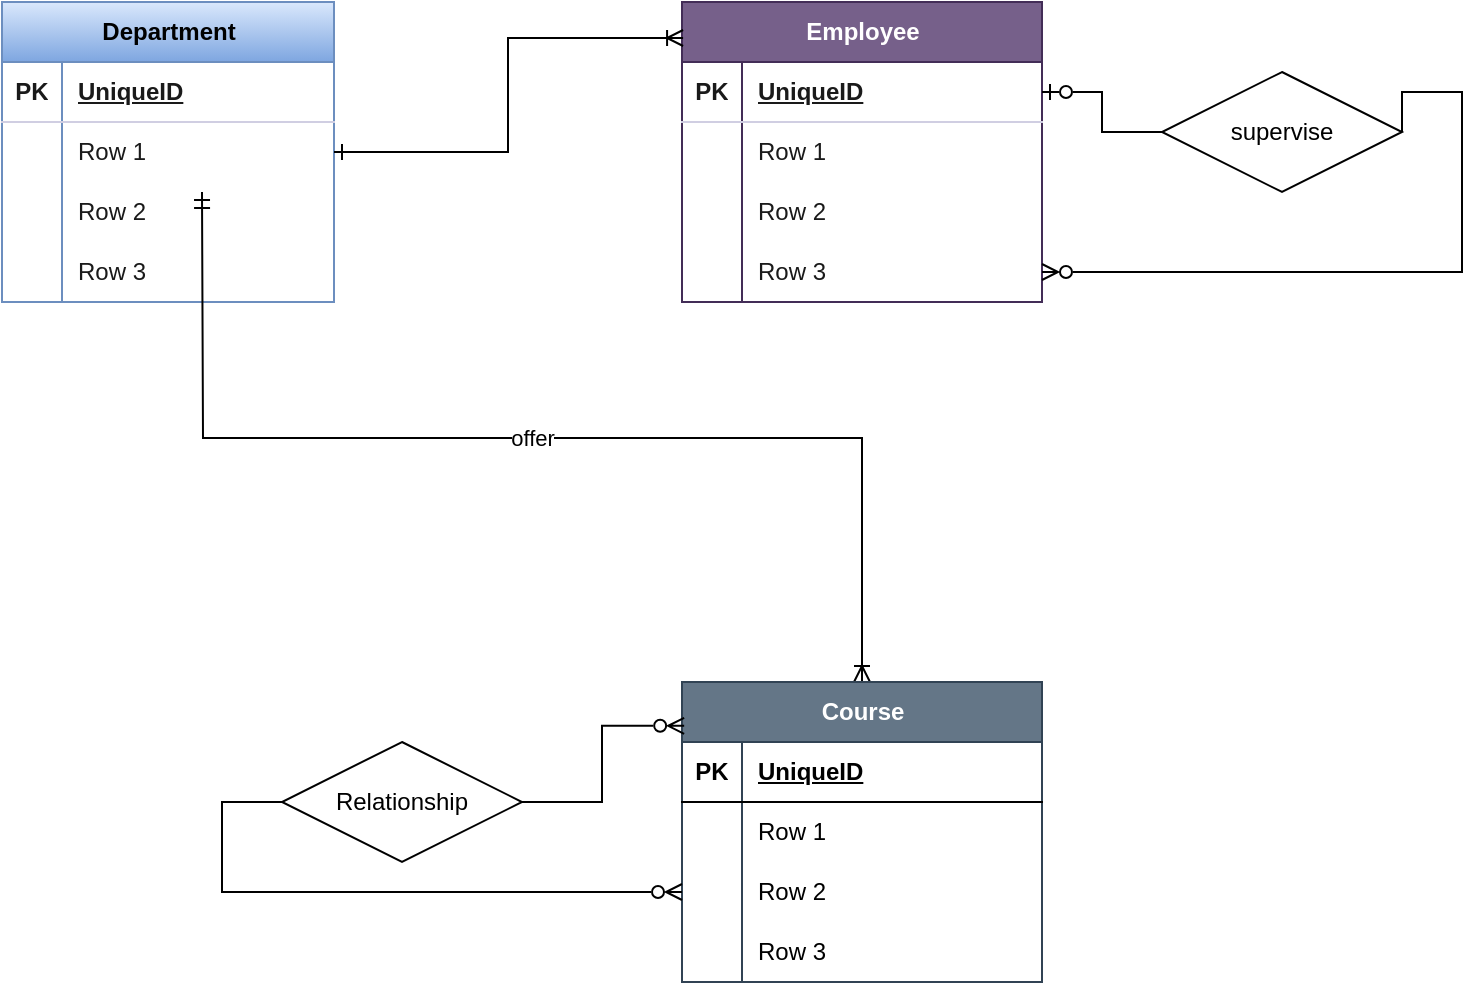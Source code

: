 <mxfile version="24.7.16">
  <diagram name="Page-1" id="TOHYXc9gKGRIgyujI_wf">
    <mxGraphModel dx="1036" dy="542" grid="1" gridSize="10" guides="1" tooltips="1" connect="1" arrows="1" fold="1" page="1" pageScale="1" pageWidth="827" pageHeight="1169" math="0" shadow="0">
      <root>
        <mxCell id="0" />
        <mxCell id="1" parent="0" />
        <mxCell id="8PFzOzbw8chJUYDFBhXJ-1" value="Department" style="shape=table;startSize=30;container=1;collapsible=1;childLayout=tableLayout;fixedRows=1;rowLines=0;fontStyle=1;align=center;resizeLast=1;html=1;fillColor=#dae8fc;strokeColor=#6c8ebf;gradientColor=#7ea6e0;" parent="1" vertex="1">
          <mxGeometry x="280" y="140" width="166" height="150" as="geometry" />
        </mxCell>
        <mxCell id="8PFzOzbw8chJUYDFBhXJ-2" value="" style="shape=tableRow;horizontal=0;startSize=0;swimlaneHead=0;swimlaneBody=0;fillColor=none;collapsible=0;dropTarget=0;points=[[0,0.5],[1,0.5]];portConstraint=eastwest;top=0;left=0;right=0;bottom=1;strokeColor=#D0CEE2;fontColor=#1A1A1A;" parent="8PFzOzbw8chJUYDFBhXJ-1" vertex="1">
          <mxGeometry y="30" width="166" height="30" as="geometry" />
        </mxCell>
        <mxCell id="8PFzOzbw8chJUYDFBhXJ-3" value="PK" style="shape=partialRectangle;connectable=0;fillColor=none;top=0;left=0;bottom=0;right=0;fontStyle=1;overflow=hidden;whiteSpace=wrap;html=1;strokeColor=#D0CEE2;fontColor=#1A1A1A;" parent="8PFzOzbw8chJUYDFBhXJ-2" vertex="1">
          <mxGeometry width="30" height="30" as="geometry">
            <mxRectangle width="30" height="30" as="alternateBounds" />
          </mxGeometry>
        </mxCell>
        <mxCell id="8PFzOzbw8chJUYDFBhXJ-4" value="UniqueID" style="shape=partialRectangle;connectable=0;fillColor=none;top=0;left=0;bottom=0;right=0;align=left;spacingLeft=6;fontStyle=5;overflow=hidden;whiteSpace=wrap;html=1;strokeColor=#D0CEE2;fontColor=#1A1A1A;" parent="8PFzOzbw8chJUYDFBhXJ-2" vertex="1">
          <mxGeometry x="30" width="136" height="30" as="geometry">
            <mxRectangle width="136" height="30" as="alternateBounds" />
          </mxGeometry>
        </mxCell>
        <mxCell id="8PFzOzbw8chJUYDFBhXJ-5" value="" style="shape=tableRow;horizontal=0;startSize=0;swimlaneHead=0;swimlaneBody=0;fillColor=none;collapsible=0;dropTarget=0;points=[[0,0.5],[1,0.5]];portConstraint=eastwest;top=0;left=0;right=0;bottom=0;strokeColor=#D0CEE2;fontColor=#1A1A1A;" parent="8PFzOzbw8chJUYDFBhXJ-1" vertex="1">
          <mxGeometry y="60" width="166" height="30" as="geometry" />
        </mxCell>
        <mxCell id="8PFzOzbw8chJUYDFBhXJ-6" value="" style="shape=partialRectangle;connectable=0;fillColor=none;top=0;left=0;bottom=0;right=0;editable=1;overflow=hidden;whiteSpace=wrap;html=1;strokeColor=#D0CEE2;fontColor=#1A1A1A;" parent="8PFzOzbw8chJUYDFBhXJ-5" vertex="1">
          <mxGeometry width="30" height="30" as="geometry">
            <mxRectangle width="30" height="30" as="alternateBounds" />
          </mxGeometry>
        </mxCell>
        <mxCell id="8PFzOzbw8chJUYDFBhXJ-7" value="Row 1" style="shape=partialRectangle;connectable=0;fillColor=none;top=0;left=0;bottom=0;right=0;align=left;spacingLeft=6;overflow=hidden;whiteSpace=wrap;html=1;strokeColor=#D0CEE2;fontColor=#1A1A1A;" parent="8PFzOzbw8chJUYDFBhXJ-5" vertex="1">
          <mxGeometry x="30" width="136" height="30" as="geometry">
            <mxRectangle width="136" height="30" as="alternateBounds" />
          </mxGeometry>
        </mxCell>
        <mxCell id="8PFzOzbw8chJUYDFBhXJ-8" value="" style="shape=tableRow;horizontal=0;startSize=0;swimlaneHead=0;swimlaneBody=0;fillColor=none;collapsible=0;dropTarget=0;points=[[0,0.5],[1,0.5]];portConstraint=eastwest;top=0;left=0;right=0;bottom=0;strokeColor=#D0CEE2;fontColor=#1A1A1A;" parent="8PFzOzbw8chJUYDFBhXJ-1" vertex="1">
          <mxGeometry y="90" width="166" height="30" as="geometry" />
        </mxCell>
        <mxCell id="8PFzOzbw8chJUYDFBhXJ-9" value="" style="shape=partialRectangle;connectable=0;fillColor=none;top=0;left=0;bottom=0;right=0;editable=1;overflow=hidden;whiteSpace=wrap;html=1;strokeColor=#D0CEE2;fontColor=#1A1A1A;" parent="8PFzOzbw8chJUYDFBhXJ-8" vertex="1">
          <mxGeometry width="30" height="30" as="geometry">
            <mxRectangle width="30" height="30" as="alternateBounds" />
          </mxGeometry>
        </mxCell>
        <mxCell id="8PFzOzbw8chJUYDFBhXJ-10" value="Row 2" style="shape=partialRectangle;connectable=0;fillColor=none;top=0;left=0;bottom=0;right=0;align=left;spacingLeft=6;overflow=hidden;whiteSpace=wrap;html=1;strokeColor=#D0CEE2;fontColor=#1A1A1A;" parent="8PFzOzbw8chJUYDFBhXJ-8" vertex="1">
          <mxGeometry x="30" width="136" height="30" as="geometry">
            <mxRectangle width="136" height="30" as="alternateBounds" />
          </mxGeometry>
        </mxCell>
        <mxCell id="8PFzOzbw8chJUYDFBhXJ-11" value="" style="shape=tableRow;horizontal=0;startSize=0;swimlaneHead=0;swimlaneBody=0;fillColor=none;collapsible=0;dropTarget=0;points=[[0,0.5],[1,0.5]];portConstraint=eastwest;top=0;left=0;right=0;bottom=0;strokeColor=#D0CEE2;fontColor=#1A1A1A;" parent="8PFzOzbw8chJUYDFBhXJ-1" vertex="1">
          <mxGeometry y="120" width="166" height="30" as="geometry" />
        </mxCell>
        <mxCell id="8PFzOzbw8chJUYDFBhXJ-12" value="" style="shape=partialRectangle;connectable=0;fillColor=none;top=0;left=0;bottom=0;right=0;editable=1;overflow=hidden;whiteSpace=wrap;html=1;strokeColor=#D0CEE2;fontColor=#1A1A1A;" parent="8PFzOzbw8chJUYDFBhXJ-11" vertex="1">
          <mxGeometry width="30" height="30" as="geometry">
            <mxRectangle width="30" height="30" as="alternateBounds" />
          </mxGeometry>
        </mxCell>
        <mxCell id="8PFzOzbw8chJUYDFBhXJ-13" value="Row 3" style="shape=partialRectangle;connectable=0;fillColor=none;top=0;left=0;bottom=0;right=0;align=left;spacingLeft=6;overflow=hidden;whiteSpace=wrap;html=1;strokeColor=#D0CEE2;fontColor=#1A1A1A;" parent="8PFzOzbw8chJUYDFBhXJ-11" vertex="1">
          <mxGeometry x="30" width="136" height="30" as="geometry">
            <mxRectangle width="136" height="30" as="alternateBounds" />
          </mxGeometry>
        </mxCell>
        <mxCell id="mZ8WS1246hpU3-eWZV8p-1" value="Employee" style="shape=table;startSize=30;container=1;collapsible=1;childLayout=tableLayout;fixedRows=1;rowLines=0;fontStyle=1;align=center;resizeLast=1;html=1;fillColor=#76608a;strokeColor=#432D57;fontColor=#ffffff;" vertex="1" parent="1">
          <mxGeometry x="620" y="140" width="180" height="150" as="geometry" />
        </mxCell>
        <mxCell id="mZ8WS1246hpU3-eWZV8p-2" value="" style="shape=tableRow;horizontal=0;startSize=0;swimlaneHead=0;swimlaneBody=0;fillColor=none;collapsible=0;dropTarget=0;points=[[0,0.5],[1,0.5]];portConstraint=eastwest;top=0;left=0;right=0;bottom=1;strokeColor=#D0CEE2;fontColor=#1A1A1A;" vertex="1" parent="mZ8WS1246hpU3-eWZV8p-1">
          <mxGeometry y="30" width="180" height="30" as="geometry" />
        </mxCell>
        <mxCell id="mZ8WS1246hpU3-eWZV8p-3" value="PK" style="shape=partialRectangle;connectable=0;fillColor=none;top=0;left=0;bottom=0;right=0;fontStyle=1;overflow=hidden;whiteSpace=wrap;html=1;strokeColor=#D0CEE2;fontColor=#1A1A1A;" vertex="1" parent="mZ8WS1246hpU3-eWZV8p-2">
          <mxGeometry width="30" height="30" as="geometry">
            <mxRectangle width="30" height="30" as="alternateBounds" />
          </mxGeometry>
        </mxCell>
        <mxCell id="mZ8WS1246hpU3-eWZV8p-4" value="UniqueID" style="shape=partialRectangle;connectable=0;fillColor=none;top=0;left=0;bottom=0;right=0;align=left;spacingLeft=6;fontStyle=5;overflow=hidden;whiteSpace=wrap;html=1;strokeColor=#D0CEE2;fontColor=#1A1A1A;" vertex="1" parent="mZ8WS1246hpU3-eWZV8p-2">
          <mxGeometry x="30" width="150" height="30" as="geometry">
            <mxRectangle width="150" height="30" as="alternateBounds" />
          </mxGeometry>
        </mxCell>
        <mxCell id="mZ8WS1246hpU3-eWZV8p-5" value="" style="shape=tableRow;horizontal=0;startSize=0;swimlaneHead=0;swimlaneBody=0;fillColor=none;collapsible=0;dropTarget=0;points=[[0,0.5],[1,0.5]];portConstraint=eastwest;top=0;left=0;right=0;bottom=0;strokeColor=#D0CEE2;fontColor=#1A1A1A;" vertex="1" parent="mZ8WS1246hpU3-eWZV8p-1">
          <mxGeometry y="60" width="180" height="30" as="geometry" />
        </mxCell>
        <mxCell id="mZ8WS1246hpU3-eWZV8p-6" value="" style="shape=partialRectangle;connectable=0;fillColor=none;top=0;left=0;bottom=0;right=0;editable=1;overflow=hidden;whiteSpace=wrap;html=1;strokeColor=#D0CEE2;fontColor=#1A1A1A;" vertex="1" parent="mZ8WS1246hpU3-eWZV8p-5">
          <mxGeometry width="30" height="30" as="geometry">
            <mxRectangle width="30" height="30" as="alternateBounds" />
          </mxGeometry>
        </mxCell>
        <mxCell id="mZ8WS1246hpU3-eWZV8p-7" value="Row 1" style="shape=partialRectangle;connectable=0;fillColor=none;top=0;left=0;bottom=0;right=0;align=left;spacingLeft=6;overflow=hidden;whiteSpace=wrap;html=1;strokeColor=#D0CEE2;fontColor=#1A1A1A;" vertex="1" parent="mZ8WS1246hpU3-eWZV8p-5">
          <mxGeometry x="30" width="150" height="30" as="geometry">
            <mxRectangle width="150" height="30" as="alternateBounds" />
          </mxGeometry>
        </mxCell>
        <mxCell id="mZ8WS1246hpU3-eWZV8p-8" value="" style="shape=tableRow;horizontal=0;startSize=0;swimlaneHead=0;swimlaneBody=0;fillColor=none;collapsible=0;dropTarget=0;points=[[0,0.5],[1,0.5]];portConstraint=eastwest;top=0;left=0;right=0;bottom=0;strokeColor=#D0CEE2;fontColor=#1A1A1A;" vertex="1" parent="mZ8WS1246hpU3-eWZV8p-1">
          <mxGeometry y="90" width="180" height="30" as="geometry" />
        </mxCell>
        <mxCell id="mZ8WS1246hpU3-eWZV8p-9" value="" style="shape=partialRectangle;connectable=0;fillColor=none;top=0;left=0;bottom=0;right=0;editable=1;overflow=hidden;whiteSpace=wrap;html=1;strokeColor=#D0CEE2;fontColor=#1A1A1A;" vertex="1" parent="mZ8WS1246hpU3-eWZV8p-8">
          <mxGeometry width="30" height="30" as="geometry">
            <mxRectangle width="30" height="30" as="alternateBounds" />
          </mxGeometry>
        </mxCell>
        <mxCell id="mZ8WS1246hpU3-eWZV8p-10" value="Row 2" style="shape=partialRectangle;connectable=0;fillColor=none;top=0;left=0;bottom=0;right=0;align=left;spacingLeft=6;overflow=hidden;whiteSpace=wrap;html=1;strokeColor=#D0CEE2;fontColor=#1A1A1A;" vertex="1" parent="mZ8WS1246hpU3-eWZV8p-8">
          <mxGeometry x="30" width="150" height="30" as="geometry">
            <mxRectangle width="150" height="30" as="alternateBounds" />
          </mxGeometry>
        </mxCell>
        <mxCell id="mZ8WS1246hpU3-eWZV8p-11" value="" style="shape=tableRow;horizontal=0;startSize=0;swimlaneHead=0;swimlaneBody=0;fillColor=none;collapsible=0;dropTarget=0;points=[[0,0.5],[1,0.5]];portConstraint=eastwest;top=0;left=0;right=0;bottom=0;strokeColor=#D0CEE2;fontColor=#1A1A1A;" vertex="1" parent="mZ8WS1246hpU3-eWZV8p-1">
          <mxGeometry y="120" width="180" height="30" as="geometry" />
        </mxCell>
        <mxCell id="mZ8WS1246hpU3-eWZV8p-12" value="" style="shape=partialRectangle;connectable=0;fillColor=none;top=0;left=0;bottom=0;right=0;editable=1;overflow=hidden;whiteSpace=wrap;html=1;strokeColor=#D0CEE2;fontColor=#1A1A1A;" vertex="1" parent="mZ8WS1246hpU3-eWZV8p-11">
          <mxGeometry width="30" height="30" as="geometry">
            <mxRectangle width="30" height="30" as="alternateBounds" />
          </mxGeometry>
        </mxCell>
        <mxCell id="mZ8WS1246hpU3-eWZV8p-13" value="Row 3" style="shape=partialRectangle;connectable=0;fillColor=none;top=0;left=0;bottom=0;right=0;align=left;spacingLeft=6;overflow=hidden;whiteSpace=wrap;html=1;strokeColor=#D0CEE2;fontColor=#1A1A1A;" vertex="1" parent="mZ8WS1246hpU3-eWZV8p-11">
          <mxGeometry x="30" width="150" height="30" as="geometry">
            <mxRectangle width="150" height="30" as="alternateBounds" />
          </mxGeometry>
        </mxCell>
        <mxCell id="mZ8WS1246hpU3-eWZV8p-14" style="edgeStyle=orthogonalEdgeStyle;rounded=0;orthogonalLoop=1;jettySize=auto;html=1;exitX=1;exitY=0.5;exitDx=0;exitDy=0;entryX=0.003;entryY=0.12;entryDx=0;entryDy=0;entryPerimeter=0;startArrow=ERone;startFill=0;endArrow=ERoneToMany;endFill=0;" edge="1" parent="1" source="8PFzOzbw8chJUYDFBhXJ-5" target="mZ8WS1246hpU3-eWZV8p-1">
          <mxGeometry relative="1" as="geometry" />
        </mxCell>
        <mxCell id="mZ8WS1246hpU3-eWZV8p-29" style="edgeStyle=orthogonalEdgeStyle;rounded=0;orthogonalLoop=1;jettySize=auto;html=1;startArrow=ERoneToMany;startFill=0;endArrow=ERmandOne;endFill=0;exitX=0.5;exitY=0;exitDx=0;exitDy=0;" edge="1" parent="1" source="mZ8WS1246hpU3-eWZV8p-16">
          <mxGeometry relative="1" as="geometry">
            <mxPoint x="730" y="390" as="sourcePoint" />
            <mxPoint x="380" y="235" as="targetPoint" />
          </mxGeometry>
        </mxCell>
        <mxCell id="mZ8WS1246hpU3-eWZV8p-44" value="offer" style="edgeLabel;html=1;align=center;verticalAlign=middle;resizable=0;points=[];" vertex="1" connectable="0" parent="mZ8WS1246hpU3-eWZV8p-29">
          <mxGeometry relative="1" as="geometry">
            <mxPoint as="offset" />
          </mxGeometry>
        </mxCell>
        <mxCell id="mZ8WS1246hpU3-eWZV8p-16" value="Course" style="shape=table;startSize=30;container=1;collapsible=1;childLayout=tableLayout;fixedRows=1;rowLines=0;fontStyle=1;align=center;resizeLast=1;html=1;fillColor=#647687;fontColor=#ffffff;strokeColor=#314354;" vertex="1" parent="1">
          <mxGeometry x="620" y="480" width="180" height="150" as="geometry" />
        </mxCell>
        <mxCell id="mZ8WS1246hpU3-eWZV8p-17" value="" style="shape=tableRow;horizontal=0;startSize=0;swimlaneHead=0;swimlaneBody=0;fillColor=none;collapsible=0;dropTarget=0;points=[[0,0.5],[1,0.5]];portConstraint=eastwest;top=0;left=0;right=0;bottom=1;" vertex="1" parent="mZ8WS1246hpU3-eWZV8p-16">
          <mxGeometry y="30" width="180" height="30" as="geometry" />
        </mxCell>
        <mxCell id="mZ8WS1246hpU3-eWZV8p-18" value="PK" style="shape=partialRectangle;connectable=0;fillColor=none;top=0;left=0;bottom=0;right=0;fontStyle=1;overflow=hidden;whiteSpace=wrap;html=1;" vertex="1" parent="mZ8WS1246hpU3-eWZV8p-17">
          <mxGeometry width="30" height="30" as="geometry">
            <mxRectangle width="30" height="30" as="alternateBounds" />
          </mxGeometry>
        </mxCell>
        <mxCell id="mZ8WS1246hpU3-eWZV8p-19" value="UniqueID" style="shape=partialRectangle;connectable=0;fillColor=none;top=0;left=0;bottom=0;right=0;align=left;spacingLeft=6;fontStyle=5;overflow=hidden;whiteSpace=wrap;html=1;" vertex="1" parent="mZ8WS1246hpU3-eWZV8p-17">
          <mxGeometry x="30" width="150" height="30" as="geometry">
            <mxRectangle width="150" height="30" as="alternateBounds" />
          </mxGeometry>
        </mxCell>
        <mxCell id="mZ8WS1246hpU3-eWZV8p-20" value="" style="shape=tableRow;horizontal=0;startSize=0;swimlaneHead=0;swimlaneBody=0;fillColor=none;collapsible=0;dropTarget=0;points=[[0,0.5],[1,0.5]];portConstraint=eastwest;top=0;left=0;right=0;bottom=0;" vertex="1" parent="mZ8WS1246hpU3-eWZV8p-16">
          <mxGeometry y="60" width="180" height="30" as="geometry" />
        </mxCell>
        <mxCell id="mZ8WS1246hpU3-eWZV8p-21" value="" style="shape=partialRectangle;connectable=0;fillColor=none;top=0;left=0;bottom=0;right=0;editable=1;overflow=hidden;whiteSpace=wrap;html=1;" vertex="1" parent="mZ8WS1246hpU3-eWZV8p-20">
          <mxGeometry width="30" height="30" as="geometry">
            <mxRectangle width="30" height="30" as="alternateBounds" />
          </mxGeometry>
        </mxCell>
        <mxCell id="mZ8WS1246hpU3-eWZV8p-22" value="Row 1" style="shape=partialRectangle;connectable=0;fillColor=none;top=0;left=0;bottom=0;right=0;align=left;spacingLeft=6;overflow=hidden;whiteSpace=wrap;html=1;" vertex="1" parent="mZ8WS1246hpU3-eWZV8p-20">
          <mxGeometry x="30" width="150" height="30" as="geometry">
            <mxRectangle width="150" height="30" as="alternateBounds" />
          </mxGeometry>
        </mxCell>
        <mxCell id="mZ8WS1246hpU3-eWZV8p-23" value="" style="shape=tableRow;horizontal=0;startSize=0;swimlaneHead=0;swimlaneBody=0;fillColor=none;collapsible=0;dropTarget=0;points=[[0,0.5],[1,0.5]];portConstraint=eastwest;top=0;left=0;right=0;bottom=0;" vertex="1" parent="mZ8WS1246hpU3-eWZV8p-16">
          <mxGeometry y="90" width="180" height="30" as="geometry" />
        </mxCell>
        <mxCell id="mZ8WS1246hpU3-eWZV8p-24" value="" style="shape=partialRectangle;connectable=0;fillColor=none;top=0;left=0;bottom=0;right=0;editable=1;overflow=hidden;whiteSpace=wrap;html=1;" vertex="1" parent="mZ8WS1246hpU3-eWZV8p-23">
          <mxGeometry width="30" height="30" as="geometry">
            <mxRectangle width="30" height="30" as="alternateBounds" />
          </mxGeometry>
        </mxCell>
        <mxCell id="mZ8WS1246hpU3-eWZV8p-25" value="Row 2" style="shape=partialRectangle;connectable=0;fillColor=none;top=0;left=0;bottom=0;right=0;align=left;spacingLeft=6;overflow=hidden;whiteSpace=wrap;html=1;" vertex="1" parent="mZ8WS1246hpU3-eWZV8p-23">
          <mxGeometry x="30" width="150" height="30" as="geometry">
            <mxRectangle width="150" height="30" as="alternateBounds" />
          </mxGeometry>
        </mxCell>
        <mxCell id="mZ8WS1246hpU3-eWZV8p-26" value="" style="shape=tableRow;horizontal=0;startSize=0;swimlaneHead=0;swimlaneBody=0;fillColor=none;collapsible=0;dropTarget=0;points=[[0,0.5],[1,0.5]];portConstraint=eastwest;top=0;left=0;right=0;bottom=0;" vertex="1" parent="mZ8WS1246hpU3-eWZV8p-16">
          <mxGeometry y="120" width="180" height="30" as="geometry" />
        </mxCell>
        <mxCell id="mZ8WS1246hpU3-eWZV8p-27" value="" style="shape=partialRectangle;connectable=0;fillColor=none;top=0;left=0;bottom=0;right=0;editable=1;overflow=hidden;whiteSpace=wrap;html=1;" vertex="1" parent="mZ8WS1246hpU3-eWZV8p-26">
          <mxGeometry width="30" height="30" as="geometry">
            <mxRectangle width="30" height="30" as="alternateBounds" />
          </mxGeometry>
        </mxCell>
        <mxCell id="mZ8WS1246hpU3-eWZV8p-28" value="Row 3" style="shape=partialRectangle;connectable=0;fillColor=none;top=0;left=0;bottom=0;right=0;align=left;spacingLeft=6;overflow=hidden;whiteSpace=wrap;html=1;" vertex="1" parent="mZ8WS1246hpU3-eWZV8p-26">
          <mxGeometry x="30" width="150" height="30" as="geometry">
            <mxRectangle width="150" height="30" as="alternateBounds" />
          </mxGeometry>
        </mxCell>
        <mxCell id="mZ8WS1246hpU3-eWZV8p-31" value="supervise" style="shape=rhombus;perimeter=rhombusPerimeter;whiteSpace=wrap;html=1;align=center;" vertex="1" parent="1">
          <mxGeometry x="860" y="175" width="120" height="60" as="geometry" />
        </mxCell>
        <mxCell id="mZ8WS1246hpU3-eWZV8p-32" value="" style="edgeStyle=orthogonalEdgeStyle;rounded=0;orthogonalLoop=1;jettySize=auto;html=1;exitX=1;exitY=0.5;exitDx=0;exitDy=0;startArrow=ERzeroToOne;startFill=0;endArrow=none;endFill=0;" edge="1" parent="1" source="mZ8WS1246hpU3-eWZV8p-2" target="mZ8WS1246hpU3-eWZV8p-31">
          <mxGeometry relative="1" as="geometry">
            <mxPoint x="1640" y="385" as="sourcePoint" />
            <mxPoint x="1640" y="475" as="targetPoint" />
            <Array as="points" />
          </mxGeometry>
        </mxCell>
        <mxCell id="mZ8WS1246hpU3-eWZV8p-15" style="edgeStyle=orthogonalEdgeStyle;rounded=0;orthogonalLoop=1;jettySize=auto;html=1;exitX=1;exitY=0.5;exitDx=0;exitDy=0;startArrow=none;startFill=0;endArrow=ERzeroToMany;endFill=0;" edge="1" parent="1" source="mZ8WS1246hpU3-eWZV8p-31" target="mZ8WS1246hpU3-eWZV8p-11">
          <mxGeometry relative="1" as="geometry">
            <Array as="points">
              <mxPoint x="980" y="185" />
              <mxPoint x="1010" y="185" />
              <mxPoint x="1010" y="275" />
            </Array>
          </mxGeometry>
        </mxCell>
        <mxCell id="mZ8WS1246hpU3-eWZV8p-30" style="edgeStyle=orthogonalEdgeStyle;rounded=0;orthogonalLoop=1;jettySize=auto;html=1;startArrow=none;startFill=0;endArrow=ERzeroToMany;endFill=0;entryX=0.006;entryY=0.146;entryDx=0;entryDy=0;entryPerimeter=0;" edge="1" parent="1" source="mZ8WS1246hpU3-eWZV8p-33" target="mZ8WS1246hpU3-eWZV8p-16">
          <mxGeometry relative="1" as="geometry">
            <mxPoint x="440" y="630" as="sourcePoint" />
            <mxPoint x="440" y="490" as="targetPoint" />
            <Array as="points" />
          </mxGeometry>
        </mxCell>
        <mxCell id="mZ8WS1246hpU3-eWZV8p-42" value="" style="edgeStyle=orthogonalEdgeStyle;rounded=0;orthogonalLoop=1;jettySize=auto;html=1;startArrow=ERzeroToMany;startFill=0;endArrow=none;endFill=0;exitX=0;exitY=0.5;exitDx=0;exitDy=0;" edge="1" parent="1" source="mZ8WS1246hpU3-eWZV8p-23" target="mZ8WS1246hpU3-eWZV8p-33">
          <mxGeometry relative="1" as="geometry">
            <mxPoint x="440" y="630" as="sourcePoint" />
            <mxPoint x="440" y="490" as="targetPoint" />
            <Array as="points">
              <mxPoint x="390" y="585" />
              <mxPoint x="390" y="540" />
            </Array>
          </mxGeometry>
        </mxCell>
        <mxCell id="mZ8WS1246hpU3-eWZV8p-33" value="Relationship" style="shape=rhombus;perimeter=rhombusPerimeter;whiteSpace=wrap;html=1;align=center;" vertex="1" parent="1">
          <mxGeometry x="420" y="510" width="120" height="60" as="geometry" />
        </mxCell>
      </root>
    </mxGraphModel>
  </diagram>
</mxfile>
